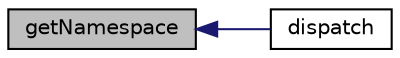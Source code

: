 digraph "getNamespace"
{
  edge [fontname="Helvetica",fontsize="10",labelfontname="Helvetica",labelfontsize="10"];
  node [fontname="Helvetica",fontsize="10",shape=record];
  rankdir="LR";
  Node32 [label="getNamespace",height=0.2,width=0.4,color="black", fillcolor="grey75", style="filled", fontcolor="black"];
  Node32 -> Node33 [dir="back",color="midnightblue",fontsize="10",style="solid",fontname="Helvetica"];
  Node33 [label="dispatch",height=0.2,width=0.4,color="black", fillcolor="white", style="filled",URL="$class_zest_1_1_component_1_1_component.html#aa1582e6a62dc40179f53a4a3705c044e"];
}
